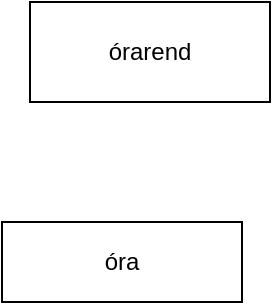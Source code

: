 <mxfile version="22.0.0" type="github">
  <diagram name="1 oldal" id="J0RhJsYHLlQuwJroKjkV">
    <mxGraphModel dx="472" dy="780" grid="1" gridSize="10" guides="1" tooltips="1" connect="1" arrows="1" fold="1" page="1" pageScale="1" pageWidth="827" pageHeight="1169" math="0" shadow="0">
      <root>
        <mxCell id="0" />
        <mxCell id="1" parent="0" />
        <mxCell id="emb7kYfoe4Xrb6C7neZM-1" value="órarend" style="rounded=0;whiteSpace=wrap;html=1;" vertex="1" parent="1">
          <mxGeometry x="294" y="90" width="120" height="50" as="geometry" />
        </mxCell>
        <mxCell id="emb7kYfoe4Xrb6C7neZM-2" value="óra" style="rounded=0;whiteSpace=wrap;html=1;" vertex="1" parent="1">
          <mxGeometry x="280" y="200" width="120" height="40" as="geometry" />
        </mxCell>
      </root>
    </mxGraphModel>
  </diagram>
</mxfile>
